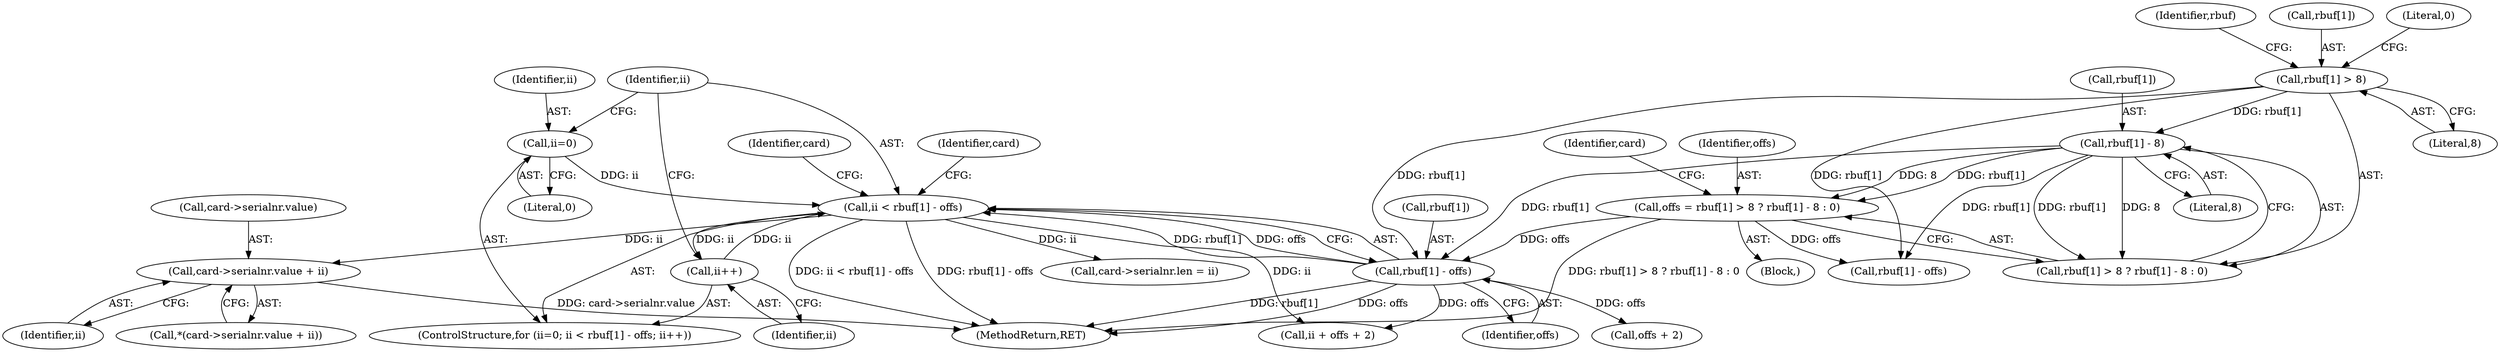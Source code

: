 digraph "0_OpenSC_8fe377e93b4b56060e5bbfb6f3142ceaeca744fa_10@pointer" {
"1000383" [label="(Call,card->serialnr.value + ii)"];
"1000372" [label="(Call,ii < rbuf[1] - offs)"];
"1000369" [label="(Call,ii=0)"];
"1000379" [label="(Call,ii++)"];
"1000374" [label="(Call,rbuf[1] - offs)"];
"1000301" [label="(Call,rbuf[1] - 8)"];
"1000296" [label="(Call,rbuf[1] > 8)"];
"1000293" [label="(Call,offs = rbuf[1] > 8 ? rbuf[1] - 8 : 0)"];
"1000300" [label="(Literal,8)"];
"1000382" [label="(Call,*(card->serialnr.value + ii))"];
"1000374" [label="(Call,rbuf[1] - offs)"];
"1000397" [label="(Call,card->serialnr.len = ii)"];
"1000373" [label="(Identifier,ii)"];
"1000295" [label="(Call,rbuf[1] > 8 ? rbuf[1] - 8 : 0)"];
"1000370" [label="(Identifier,ii)"];
"1000302" [label="(Call,rbuf[1])"];
"1000371" [label="(Literal,0)"];
"1000392" [label="(Call,ii + offs + 2)"];
"1000384" [label="(Call,card->serialnr.value)"];
"1000386" [label="(Identifier,card)"];
"1000378" [label="(Identifier,offs)"];
"1000320" [label="(Call,rbuf[1] - offs)"];
"1000294" [label="(Identifier,offs)"];
"1000303" [label="(Identifier,rbuf)"];
"1000394" [label="(Call,offs + 2)"];
"1000297" [label="(Call,rbuf[1])"];
"1000296" [label="(Call,rbuf[1] > 8)"];
"1000383" [label="(Call,card->serialnr.value + ii)"];
"1000464" [label="(MethodReturn,RET)"];
"1000310" [label="(Identifier,card)"];
"1000389" [label="(Identifier,ii)"];
"1000372" [label="(Call,ii < rbuf[1] - offs)"];
"1000305" [label="(Literal,8)"];
"1000369" [label="(Call,ii=0)"];
"1000301" [label="(Call,rbuf[1] - 8)"];
"1000375" [label="(Call,rbuf[1])"];
"1000400" [label="(Identifier,card)"];
"1000379" [label="(Call,ii++)"];
"1000105" [label="(Block,)"];
"1000380" [label="(Identifier,ii)"];
"1000306" [label="(Literal,0)"];
"1000293" [label="(Call,offs = rbuf[1] > 8 ? rbuf[1] - 8 : 0)"];
"1000368" [label="(ControlStructure,for (ii=0; ii < rbuf[1] - offs; ii++))"];
"1000383" -> "1000382"  [label="AST: "];
"1000383" -> "1000389"  [label="CFG: "];
"1000384" -> "1000383"  [label="AST: "];
"1000389" -> "1000383"  [label="AST: "];
"1000382" -> "1000383"  [label="CFG: "];
"1000383" -> "1000464"  [label="DDG: card->serialnr.value"];
"1000372" -> "1000383"  [label="DDG: ii"];
"1000372" -> "1000368"  [label="AST: "];
"1000372" -> "1000374"  [label="CFG: "];
"1000373" -> "1000372"  [label="AST: "];
"1000374" -> "1000372"  [label="AST: "];
"1000386" -> "1000372"  [label="CFG: "];
"1000400" -> "1000372"  [label="CFG: "];
"1000372" -> "1000464"  [label="DDG: ii < rbuf[1] - offs"];
"1000372" -> "1000464"  [label="DDG: rbuf[1] - offs"];
"1000369" -> "1000372"  [label="DDG: ii"];
"1000379" -> "1000372"  [label="DDG: ii"];
"1000374" -> "1000372"  [label="DDG: rbuf[1]"];
"1000374" -> "1000372"  [label="DDG: offs"];
"1000372" -> "1000379"  [label="DDG: ii"];
"1000372" -> "1000392"  [label="DDG: ii"];
"1000372" -> "1000397"  [label="DDG: ii"];
"1000369" -> "1000368"  [label="AST: "];
"1000369" -> "1000371"  [label="CFG: "];
"1000370" -> "1000369"  [label="AST: "];
"1000371" -> "1000369"  [label="AST: "];
"1000373" -> "1000369"  [label="CFG: "];
"1000379" -> "1000368"  [label="AST: "];
"1000379" -> "1000380"  [label="CFG: "];
"1000380" -> "1000379"  [label="AST: "];
"1000373" -> "1000379"  [label="CFG: "];
"1000374" -> "1000378"  [label="CFG: "];
"1000375" -> "1000374"  [label="AST: "];
"1000378" -> "1000374"  [label="AST: "];
"1000374" -> "1000464"  [label="DDG: rbuf[1]"];
"1000374" -> "1000464"  [label="DDG: offs"];
"1000301" -> "1000374"  [label="DDG: rbuf[1]"];
"1000296" -> "1000374"  [label="DDG: rbuf[1]"];
"1000293" -> "1000374"  [label="DDG: offs"];
"1000374" -> "1000392"  [label="DDG: offs"];
"1000374" -> "1000394"  [label="DDG: offs"];
"1000301" -> "1000295"  [label="AST: "];
"1000301" -> "1000305"  [label="CFG: "];
"1000302" -> "1000301"  [label="AST: "];
"1000305" -> "1000301"  [label="AST: "];
"1000295" -> "1000301"  [label="CFG: "];
"1000301" -> "1000293"  [label="DDG: rbuf[1]"];
"1000301" -> "1000293"  [label="DDG: 8"];
"1000301" -> "1000295"  [label="DDG: rbuf[1]"];
"1000301" -> "1000295"  [label="DDG: 8"];
"1000296" -> "1000301"  [label="DDG: rbuf[1]"];
"1000301" -> "1000320"  [label="DDG: rbuf[1]"];
"1000296" -> "1000295"  [label="AST: "];
"1000296" -> "1000300"  [label="CFG: "];
"1000297" -> "1000296"  [label="AST: "];
"1000300" -> "1000296"  [label="AST: "];
"1000303" -> "1000296"  [label="CFG: "];
"1000306" -> "1000296"  [label="CFG: "];
"1000296" -> "1000320"  [label="DDG: rbuf[1]"];
"1000293" -> "1000105"  [label="AST: "];
"1000293" -> "1000295"  [label="CFG: "];
"1000294" -> "1000293"  [label="AST: "];
"1000295" -> "1000293"  [label="AST: "];
"1000310" -> "1000293"  [label="CFG: "];
"1000293" -> "1000464"  [label="DDG: rbuf[1] > 8 ? rbuf[1] - 8 : 0"];
"1000293" -> "1000320"  [label="DDG: offs"];
}
